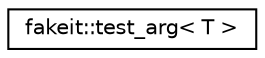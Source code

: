 digraph "Graphical Class Hierarchy"
{
  edge [fontname="Helvetica",fontsize="10",labelfontname="Helvetica",labelfontsize="10"];
  node [fontname="Helvetica",fontsize="10",shape=record];
  rankdir="LR";
  Node1 [label="fakeit::test_arg\< T \>",height=0.2,width=0.4,color="black", fillcolor="white", style="filled",URL="$de/ddb/structfakeit_1_1test__arg.html"];
}
